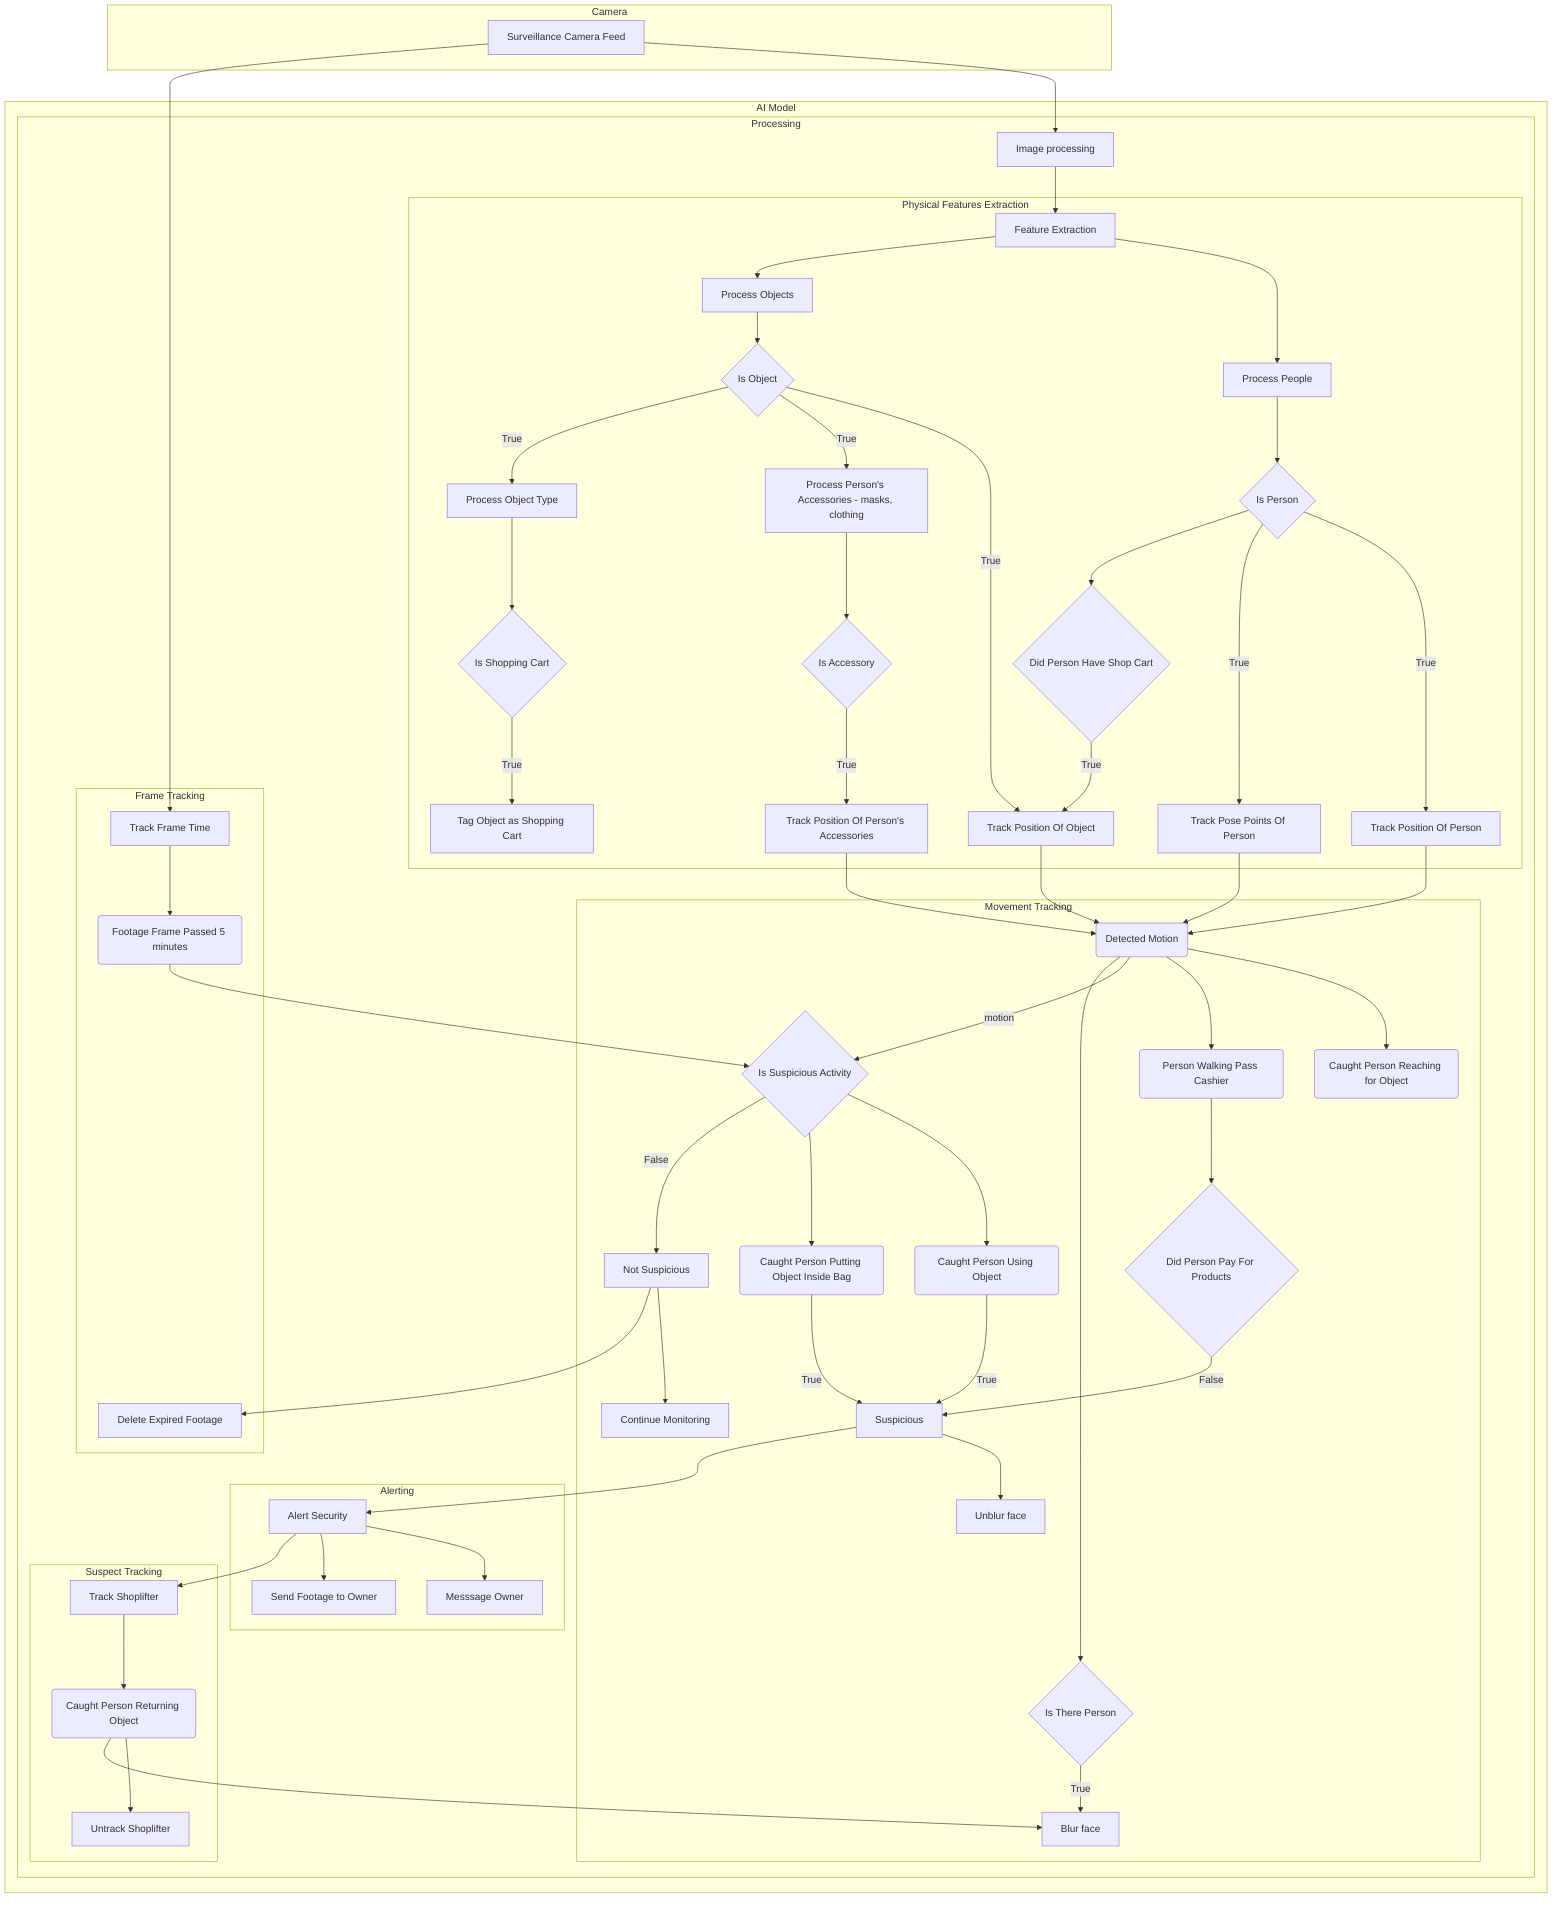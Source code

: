 graph TD;

    %% Data Bases %%

    %% Results %%

    NS[Not Suspicious]
    S[Suspicious]
    
    %% Events %%

    DM(Detected Motion)

    CPRfO(Caught Person Reaching for Object)
    PPRO(Caught Person Returning Object)
    PWPC(Person Walking Pass Cashier)

    %% Suspicious Events
    CPUO(Caught Person Using Object)
    PPBO(Caught Person Putting Object Inside Bag)

    %% Footage Events
    FFP5M(Footage Frame Passed 5 minutes)

    %% Actions %%

    SCF[Surveillance Camera Feed]
    IP[Image processing]
    FE[Feature Extraction]
    CM[Continue Monitoring]

    %% Alerting Actions
    AlSe[Alert Security]
    MO[Messsage Owner]
    SFtoOwn[Send Footage to Owner]

    %% Footage Actions
    DEF[Delete Expired Footage]
    BFs[Blur face]
    UBFs[Unblur face]

    %% Tagging Types 
    TSCt[Tag Object as Shopping Cart]

    %% Shoplifter Actions
    UtS[Untrack Shoplifter]

    %% Process Types
    PO[Process Objects]
    PP[Process People]
    POT[Process Object Type]
    PPA[Process Person's Accessories - masks, clothing]

    %% Track Types
    TPfO[Track Position Of Object]
    TPfP[Track Position Of Person]
    TFT[Track Frame Time]
    TPfPA[Track Position Of Person's Accessories]

    TS[Track Shoplifter]
    UtS[Untrack Shoplifter]

    TPfPPP[Track Pose Points Of Person]

    %% Conditions %%

    ISA{Is Suspicious Activity}
    IsP{Is Person}
    IsO{Is Object}
    IsSCt{Is Shopping Cart}
    IsA{Is Accessory}
    ITP{Is There Person}
    DPPfP{Did Person Pay For Products}
    DPhSCt{Did Person Have Shop Cart}

    %% Connections %%

    subgraph Camera
        SCF
    end

    subgraph AI Model


        subgraph Processing
            SCF --> IP
            IP --> FE

            subgraph Physical Features Extraction
                %% Person Feature Extraction
                FE --> PP

                PP --> IsP

                IsP --True--> TPfP
                IsP --True--> TPfPPP
                IsP --> DPhSCt

                %% Object Feature Extraction
                FE --> PO
                PO --> IsO
                IsO --True--> TPfO
                IsO --True--> PPA
                IsO --True--> POT

                DPhSCt --True--> TPfO

                POT --> IsSCt

                IsSCt --True--> TSCt

                PPA --> IsA
                IsA --True--> TPfPA
            end
            
            %% Movement Tracking
            subgraph Movement Tracking
                TPfPA --> DM
                TPfP --> DM
                TPfPPP --> DM
                TPfO --> DM

                DM --> CPRfO
                DM --> PWPC

                PWPC --> DPPfP
                
                %% Motion Condition
                DM -- motion --> ISA
                DM --> ITP
                ITP -- True --> BFs

                %% When there is Suspicious Activity
                ISA --> CPUO
                ISA --> PPBO

                CPUO --True--> S
                PPBO --True--> S
                DPPfP --False--> S

                S --> UBFs

                %% When there isn't Suspicious Activity
                ISA -- False --> NS
                NS --> CM
            end
            
            subgraph Alerting
                S --> AlSe

                AlSe --> MO
                AlSe --> SFtoOwn
            end

            subgraph Suspect Tracking
                 AlSe --> TS

                 TS --> PPRO
                 PPRO --> UtS
                 PPRO --> BFs
            end

            subgraph Frame Tracking
                SCF --> TFT --> FFP5M
                FFP5M --> ISA
                NS --> DEF

            end
        end
    end